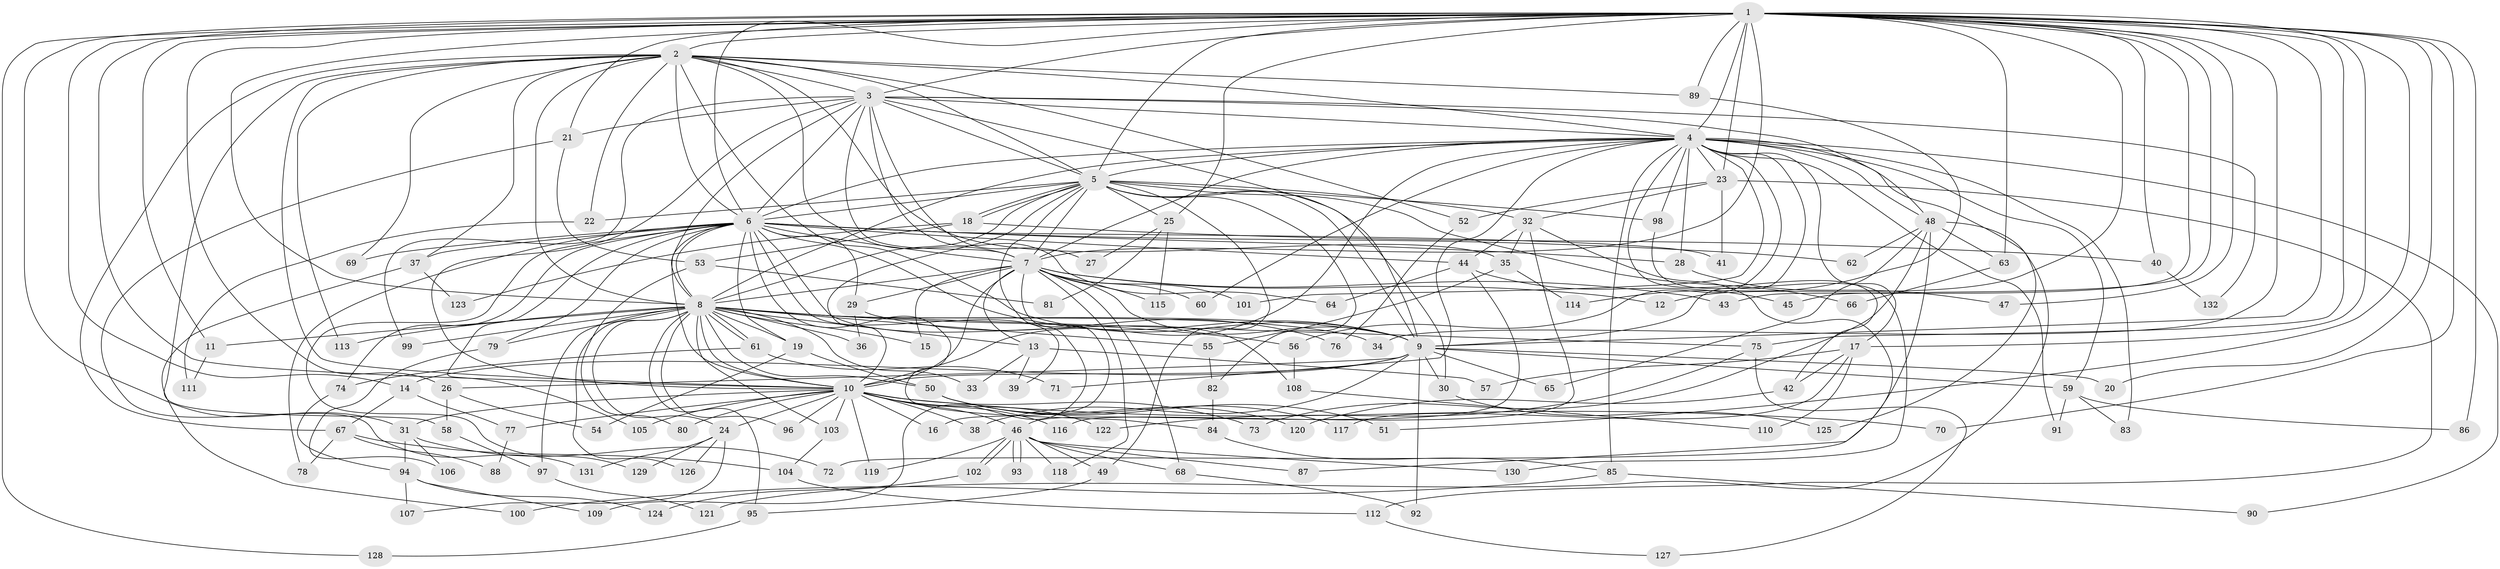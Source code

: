// coarse degree distribution, {23: 0.02564102564102564, 2: 0.46153846153846156, 1: 0.1794871794871795, 3: 0.15384615384615385, 8: 0.02564102564102564, 11: 0.02564102564102564, 6: 0.02564102564102564, 4: 0.05128205128205128, 12: 0.02564102564102564, 21: 0.02564102564102564}
// Generated by graph-tools (version 1.1) at 2025/47/03/04/25 21:47:52]
// undirected, 132 vertices, 289 edges
graph export_dot {
graph [start="1"]
  node [color=gray90,style=filled];
  1;
  2;
  3;
  4;
  5;
  6;
  7;
  8;
  9;
  10;
  11;
  12;
  13;
  14;
  15;
  16;
  17;
  18;
  19;
  20;
  21;
  22;
  23;
  24;
  25;
  26;
  27;
  28;
  29;
  30;
  31;
  32;
  33;
  34;
  35;
  36;
  37;
  38;
  39;
  40;
  41;
  42;
  43;
  44;
  45;
  46;
  47;
  48;
  49;
  50;
  51;
  52;
  53;
  54;
  55;
  56;
  57;
  58;
  59;
  60;
  61;
  62;
  63;
  64;
  65;
  66;
  67;
  68;
  69;
  70;
  71;
  72;
  73;
  74;
  75;
  76;
  77;
  78;
  79;
  80;
  81;
  82;
  83;
  84;
  85;
  86;
  87;
  88;
  89;
  90;
  91;
  92;
  93;
  94;
  95;
  96;
  97;
  98;
  99;
  100;
  101;
  102;
  103;
  104;
  105;
  106;
  107;
  108;
  109;
  110;
  111;
  112;
  113;
  114;
  115;
  116;
  117;
  118;
  119;
  120;
  121;
  122;
  123;
  124;
  125;
  126;
  127;
  128;
  129;
  130;
  131;
  132;
  1 -- 2;
  1 -- 3;
  1 -- 4;
  1 -- 5;
  1 -- 6;
  1 -- 7;
  1 -- 8;
  1 -- 9;
  1 -- 10;
  1 -- 11;
  1 -- 12;
  1 -- 14;
  1 -- 17;
  1 -- 20;
  1 -- 21;
  1 -- 23;
  1 -- 25;
  1 -- 26;
  1 -- 31;
  1 -- 34;
  1 -- 40;
  1 -- 43;
  1 -- 45;
  1 -- 47;
  1 -- 51;
  1 -- 63;
  1 -- 70;
  1 -- 75;
  1 -- 86;
  1 -- 89;
  1 -- 128;
  2 -- 3;
  2 -- 4;
  2 -- 5;
  2 -- 6;
  2 -- 7;
  2 -- 8;
  2 -- 9;
  2 -- 10;
  2 -- 22;
  2 -- 35;
  2 -- 37;
  2 -- 52;
  2 -- 58;
  2 -- 67;
  2 -- 69;
  2 -- 89;
  2 -- 113;
  3 -- 4;
  3 -- 5;
  3 -- 6;
  3 -- 7;
  3 -- 8;
  3 -- 9;
  3 -- 10;
  3 -- 21;
  3 -- 27;
  3 -- 48;
  3 -- 64;
  3 -- 99;
  3 -- 132;
  4 -- 5;
  4 -- 6;
  4 -- 7;
  4 -- 8;
  4 -- 9;
  4 -- 10;
  4 -- 17;
  4 -- 23;
  4 -- 28;
  4 -- 42;
  4 -- 48;
  4 -- 56;
  4 -- 59;
  4 -- 60;
  4 -- 71;
  4 -- 83;
  4 -- 85;
  4 -- 90;
  4 -- 91;
  4 -- 98;
  4 -- 101;
  4 -- 125;
  5 -- 6;
  5 -- 7;
  5 -- 8;
  5 -- 9;
  5 -- 10;
  5 -- 18;
  5 -- 18;
  5 -- 22;
  5 -- 25;
  5 -- 30;
  5 -- 32;
  5 -- 49;
  5 -- 66;
  5 -- 82;
  5 -- 98;
  5 -- 109;
  6 -- 7;
  6 -- 8;
  6 -- 9;
  6 -- 10;
  6 -- 19;
  6 -- 28;
  6 -- 29;
  6 -- 37;
  6 -- 39;
  6 -- 41;
  6 -- 44;
  6 -- 62;
  6 -- 69;
  6 -- 74;
  6 -- 78;
  6 -- 79;
  6 -- 84;
  6 -- 105;
  6 -- 108;
  6 -- 129;
  7 -- 8;
  7 -- 9;
  7 -- 10;
  7 -- 12;
  7 -- 13;
  7 -- 15;
  7 -- 16;
  7 -- 29;
  7 -- 43;
  7 -- 60;
  7 -- 68;
  7 -- 101;
  7 -- 115;
  7 -- 118;
  8 -- 9;
  8 -- 10;
  8 -- 11;
  8 -- 13;
  8 -- 15;
  8 -- 19;
  8 -- 24;
  8 -- 33;
  8 -- 34;
  8 -- 36;
  8 -- 50;
  8 -- 55;
  8 -- 56;
  8 -- 61;
  8 -- 61;
  8 -- 75;
  8 -- 79;
  8 -- 95;
  8 -- 96;
  8 -- 97;
  8 -- 99;
  8 -- 103;
  8 -- 113;
  8 -- 126;
  9 -- 10;
  9 -- 14;
  9 -- 20;
  9 -- 26;
  9 -- 30;
  9 -- 38;
  9 -- 59;
  9 -- 65;
  9 -- 92;
  10 -- 16;
  10 -- 24;
  10 -- 31;
  10 -- 38;
  10 -- 46;
  10 -- 70;
  10 -- 73;
  10 -- 77;
  10 -- 80;
  10 -- 96;
  10 -- 103;
  10 -- 105;
  10 -- 116;
  10 -- 119;
  10 -- 122;
  11 -- 111;
  13 -- 33;
  13 -- 39;
  13 -- 57;
  14 -- 67;
  14 -- 77;
  17 -- 42;
  17 -- 57;
  17 -- 110;
  17 -- 117;
  18 -- 40;
  18 -- 53;
  18 -- 123;
  19 -- 50;
  19 -- 54;
  21 -- 53;
  21 -- 131;
  22 -- 111;
  23 -- 32;
  23 -- 41;
  23 -- 52;
  23 -- 112;
  24 -- 107;
  24 -- 126;
  24 -- 129;
  24 -- 131;
  25 -- 27;
  25 -- 81;
  25 -- 115;
  26 -- 54;
  26 -- 58;
  28 -- 47;
  29 -- 36;
  29 -- 76;
  30 -- 125;
  31 -- 72;
  31 -- 94;
  31 -- 106;
  32 -- 35;
  32 -- 44;
  32 -- 87;
  32 -- 116;
  35 -- 55;
  35 -- 114;
  37 -- 100;
  37 -- 123;
  40 -- 132;
  42 -- 120;
  44 -- 45;
  44 -- 46;
  44 -- 64;
  46 -- 49;
  46 -- 68;
  46 -- 87;
  46 -- 93;
  46 -- 93;
  46 -- 102;
  46 -- 102;
  46 -- 118;
  46 -- 119;
  46 -- 130;
  48 -- 62;
  48 -- 63;
  48 -- 65;
  48 -- 72;
  48 -- 73;
  48 -- 121;
  49 -- 95;
  50 -- 51;
  50 -- 117;
  50 -- 120;
  52 -- 76;
  53 -- 80;
  53 -- 81;
  55 -- 82;
  56 -- 108;
  58 -- 97;
  59 -- 83;
  59 -- 86;
  59 -- 91;
  61 -- 71;
  61 -- 74;
  63 -- 66;
  67 -- 78;
  67 -- 88;
  67 -- 104;
  68 -- 92;
  74 -- 94;
  75 -- 122;
  75 -- 127;
  77 -- 88;
  79 -- 106;
  82 -- 84;
  84 -- 85;
  85 -- 90;
  85 -- 100;
  89 -- 114;
  94 -- 107;
  94 -- 109;
  94 -- 124;
  95 -- 128;
  97 -- 121;
  98 -- 130;
  102 -- 124;
  103 -- 104;
  104 -- 112;
  108 -- 110;
  112 -- 127;
}
